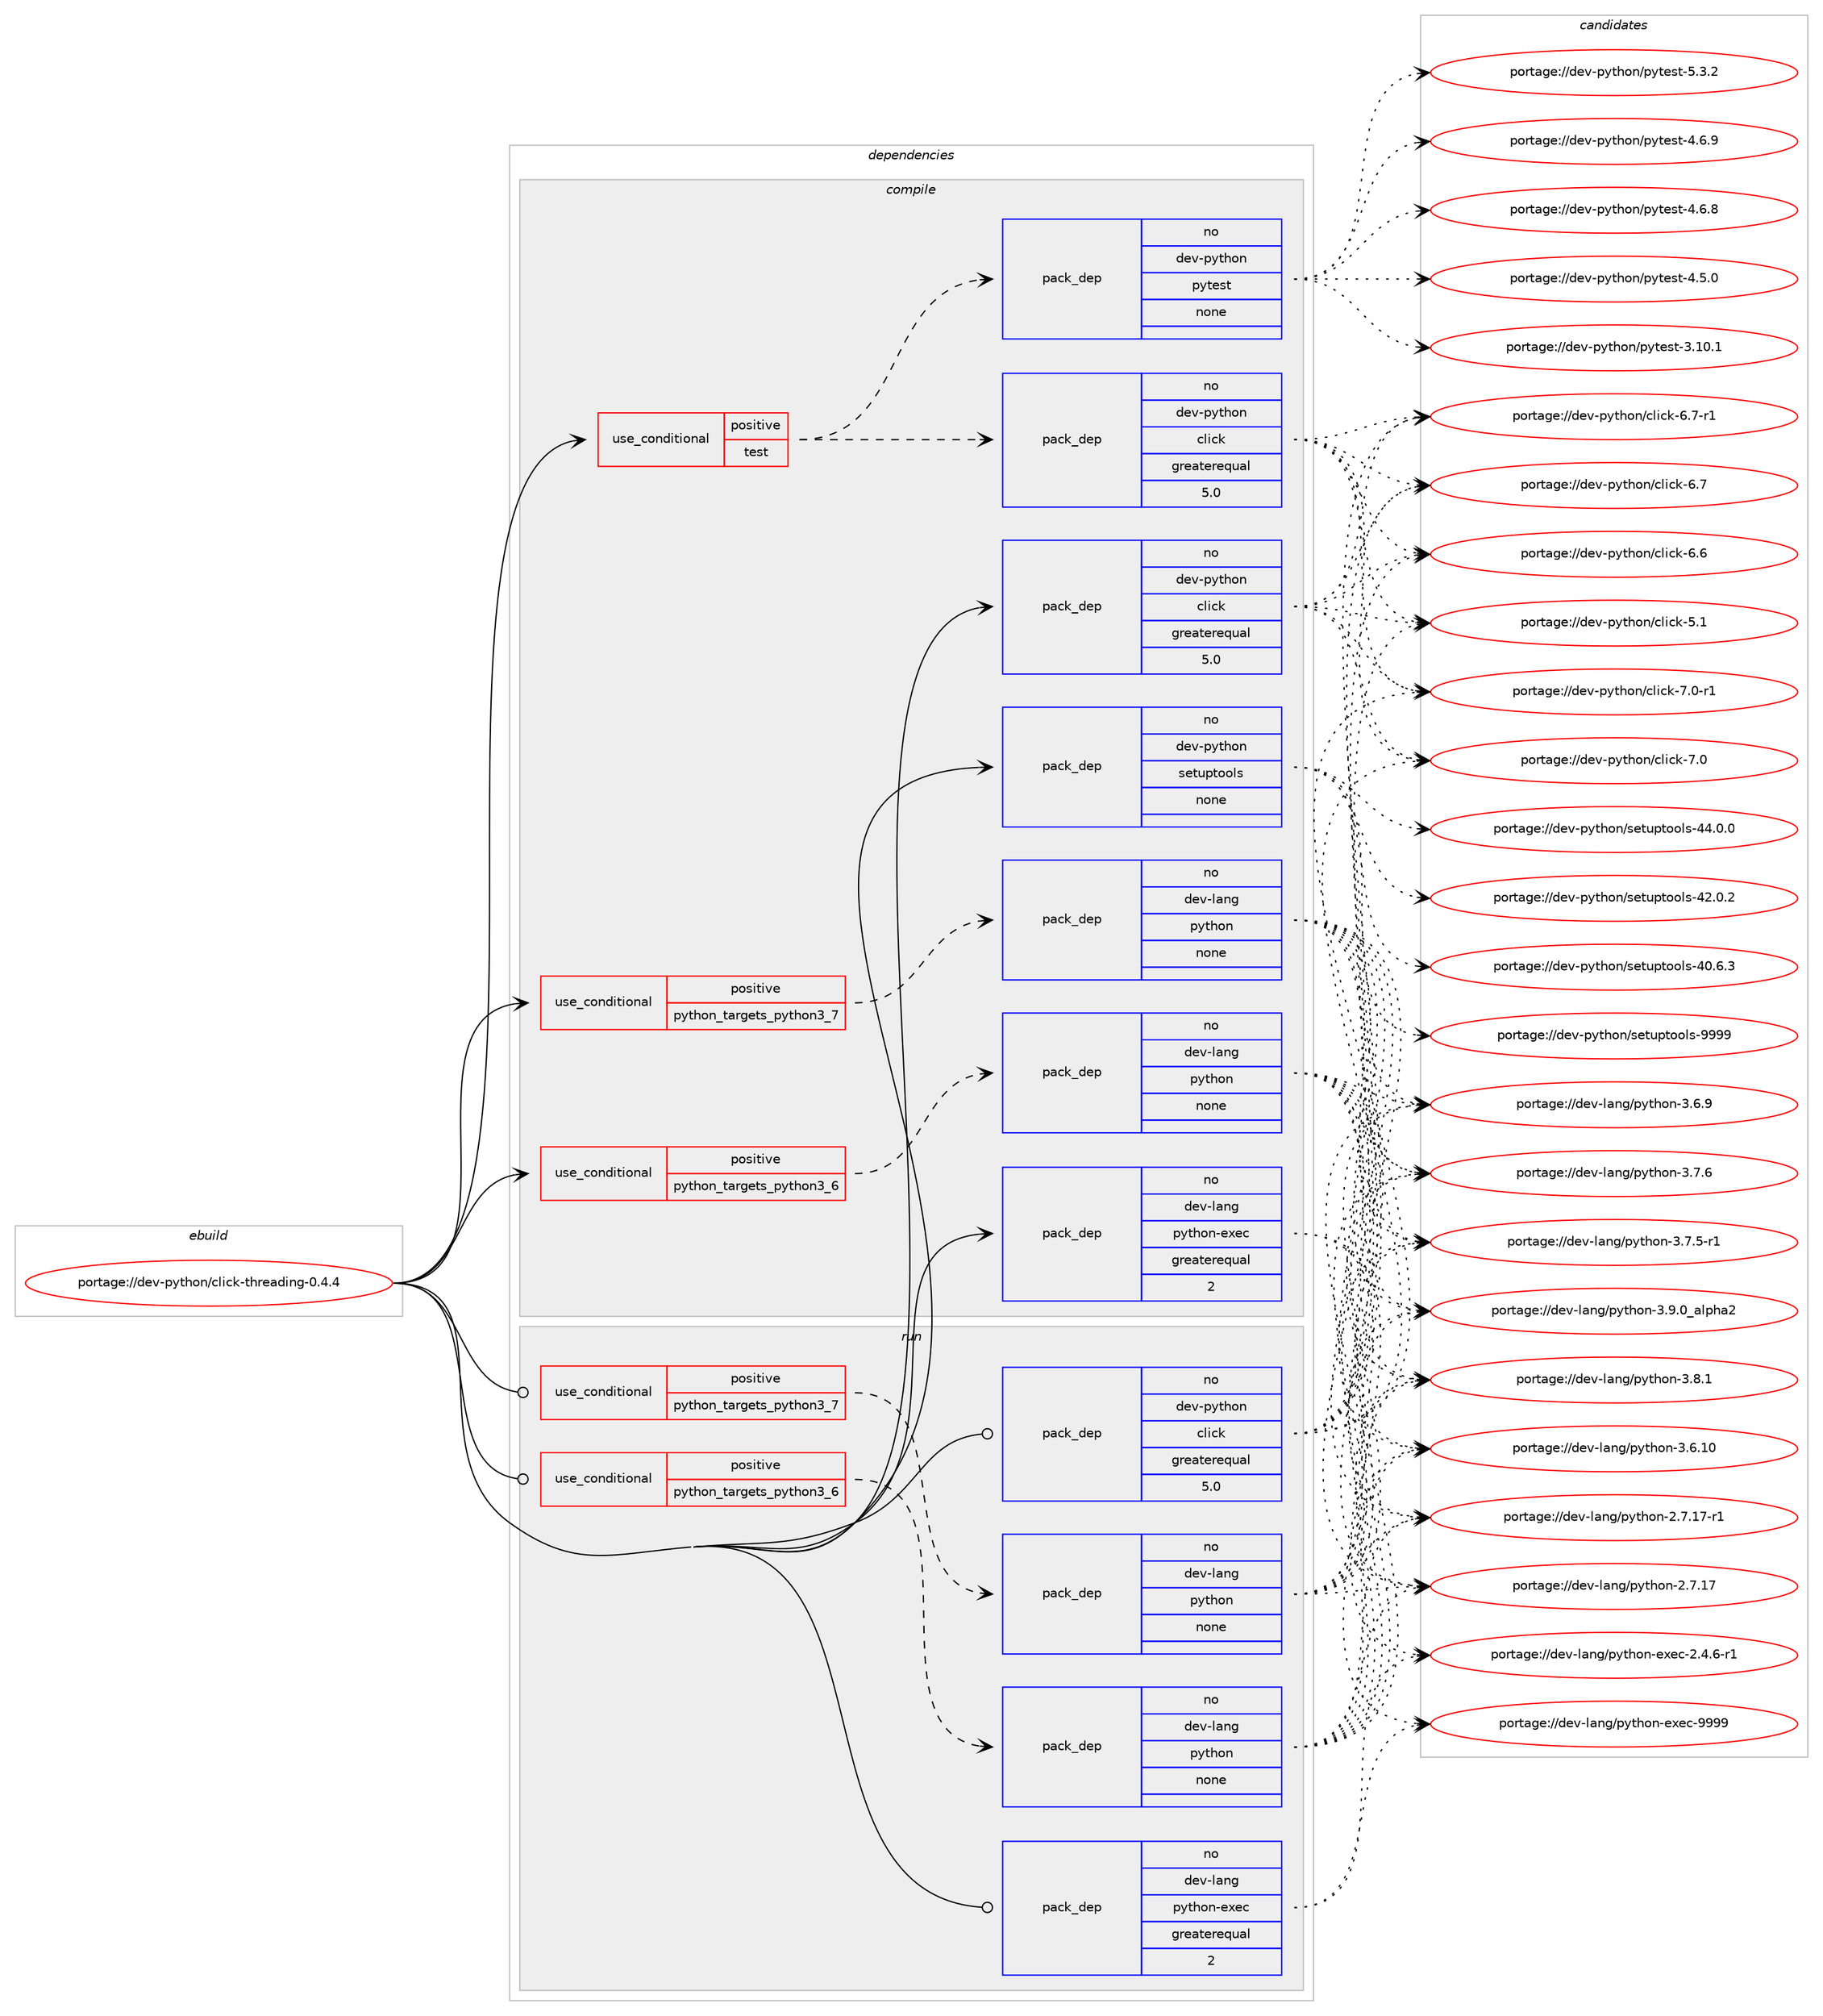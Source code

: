 digraph prolog {

# *************
# Graph options
# *************

newrank=true;
concentrate=true;
compound=true;
graph [rankdir=LR,fontname=Helvetica,fontsize=10,ranksep=1.5];#, ranksep=2.5, nodesep=0.2];
edge  [arrowhead=vee];
node  [fontname=Helvetica,fontsize=10];

# **********
# The ebuild
# **********

subgraph cluster_leftcol {
color=gray;
label=<<i>ebuild</i>>;
id [label="portage://dev-python/click-threading-0.4.4", color=red, width=4, href="../dev-python/click-threading-0.4.4.svg"];
}

# ****************
# The dependencies
# ****************

subgraph cluster_midcol {
color=gray;
label=<<i>dependencies</i>>;
subgraph cluster_compile {
fillcolor="#eeeeee";
style=filled;
label=<<i>compile</i>>;
subgraph cond117650 {
dependency466773 [label=<<TABLE BORDER="0" CELLBORDER="1" CELLSPACING="0" CELLPADDING="4"><TR><TD ROWSPAN="3" CELLPADDING="10">use_conditional</TD></TR><TR><TD>positive</TD></TR><TR><TD>python_targets_python3_6</TD></TR></TABLE>>, shape=none, color=red];
subgraph pack344116 {
dependency466774 [label=<<TABLE BORDER="0" CELLBORDER="1" CELLSPACING="0" CELLPADDING="4" WIDTH="220"><TR><TD ROWSPAN="6" CELLPADDING="30">pack_dep</TD></TR><TR><TD WIDTH="110">no</TD></TR><TR><TD>dev-lang</TD></TR><TR><TD>python</TD></TR><TR><TD>none</TD></TR><TR><TD></TD></TR></TABLE>>, shape=none, color=blue];
}
dependency466773:e -> dependency466774:w [weight=20,style="dashed",arrowhead="vee"];
}
id:e -> dependency466773:w [weight=20,style="solid",arrowhead="vee"];
subgraph cond117651 {
dependency466775 [label=<<TABLE BORDER="0" CELLBORDER="1" CELLSPACING="0" CELLPADDING="4"><TR><TD ROWSPAN="3" CELLPADDING="10">use_conditional</TD></TR><TR><TD>positive</TD></TR><TR><TD>python_targets_python3_7</TD></TR></TABLE>>, shape=none, color=red];
subgraph pack344117 {
dependency466776 [label=<<TABLE BORDER="0" CELLBORDER="1" CELLSPACING="0" CELLPADDING="4" WIDTH="220"><TR><TD ROWSPAN="6" CELLPADDING="30">pack_dep</TD></TR><TR><TD WIDTH="110">no</TD></TR><TR><TD>dev-lang</TD></TR><TR><TD>python</TD></TR><TR><TD>none</TD></TR><TR><TD></TD></TR></TABLE>>, shape=none, color=blue];
}
dependency466775:e -> dependency466776:w [weight=20,style="dashed",arrowhead="vee"];
}
id:e -> dependency466775:w [weight=20,style="solid",arrowhead="vee"];
subgraph cond117652 {
dependency466777 [label=<<TABLE BORDER="0" CELLBORDER="1" CELLSPACING="0" CELLPADDING="4"><TR><TD ROWSPAN="3" CELLPADDING="10">use_conditional</TD></TR><TR><TD>positive</TD></TR><TR><TD>test</TD></TR></TABLE>>, shape=none, color=red];
subgraph pack344118 {
dependency466778 [label=<<TABLE BORDER="0" CELLBORDER="1" CELLSPACING="0" CELLPADDING="4" WIDTH="220"><TR><TD ROWSPAN="6" CELLPADDING="30">pack_dep</TD></TR><TR><TD WIDTH="110">no</TD></TR><TR><TD>dev-python</TD></TR><TR><TD>pytest</TD></TR><TR><TD>none</TD></TR><TR><TD></TD></TR></TABLE>>, shape=none, color=blue];
}
dependency466777:e -> dependency466778:w [weight=20,style="dashed",arrowhead="vee"];
subgraph pack344119 {
dependency466779 [label=<<TABLE BORDER="0" CELLBORDER="1" CELLSPACING="0" CELLPADDING="4" WIDTH="220"><TR><TD ROWSPAN="6" CELLPADDING="30">pack_dep</TD></TR><TR><TD WIDTH="110">no</TD></TR><TR><TD>dev-python</TD></TR><TR><TD>click</TD></TR><TR><TD>greaterequal</TD></TR><TR><TD>5.0</TD></TR></TABLE>>, shape=none, color=blue];
}
dependency466777:e -> dependency466779:w [weight=20,style="dashed",arrowhead="vee"];
}
id:e -> dependency466777:w [weight=20,style="solid",arrowhead="vee"];
subgraph pack344120 {
dependency466780 [label=<<TABLE BORDER="0" CELLBORDER="1" CELLSPACING="0" CELLPADDING="4" WIDTH="220"><TR><TD ROWSPAN="6" CELLPADDING="30">pack_dep</TD></TR><TR><TD WIDTH="110">no</TD></TR><TR><TD>dev-lang</TD></TR><TR><TD>python-exec</TD></TR><TR><TD>greaterequal</TD></TR><TR><TD>2</TD></TR></TABLE>>, shape=none, color=blue];
}
id:e -> dependency466780:w [weight=20,style="solid",arrowhead="vee"];
subgraph pack344121 {
dependency466781 [label=<<TABLE BORDER="0" CELLBORDER="1" CELLSPACING="0" CELLPADDING="4" WIDTH="220"><TR><TD ROWSPAN="6" CELLPADDING="30">pack_dep</TD></TR><TR><TD WIDTH="110">no</TD></TR><TR><TD>dev-python</TD></TR><TR><TD>click</TD></TR><TR><TD>greaterequal</TD></TR><TR><TD>5.0</TD></TR></TABLE>>, shape=none, color=blue];
}
id:e -> dependency466781:w [weight=20,style="solid",arrowhead="vee"];
subgraph pack344122 {
dependency466782 [label=<<TABLE BORDER="0" CELLBORDER="1" CELLSPACING="0" CELLPADDING="4" WIDTH="220"><TR><TD ROWSPAN="6" CELLPADDING="30">pack_dep</TD></TR><TR><TD WIDTH="110">no</TD></TR><TR><TD>dev-python</TD></TR><TR><TD>setuptools</TD></TR><TR><TD>none</TD></TR><TR><TD></TD></TR></TABLE>>, shape=none, color=blue];
}
id:e -> dependency466782:w [weight=20,style="solid",arrowhead="vee"];
}
subgraph cluster_compileandrun {
fillcolor="#eeeeee";
style=filled;
label=<<i>compile and run</i>>;
}
subgraph cluster_run {
fillcolor="#eeeeee";
style=filled;
label=<<i>run</i>>;
subgraph cond117653 {
dependency466783 [label=<<TABLE BORDER="0" CELLBORDER="1" CELLSPACING="0" CELLPADDING="4"><TR><TD ROWSPAN="3" CELLPADDING="10">use_conditional</TD></TR><TR><TD>positive</TD></TR><TR><TD>python_targets_python3_6</TD></TR></TABLE>>, shape=none, color=red];
subgraph pack344123 {
dependency466784 [label=<<TABLE BORDER="0" CELLBORDER="1" CELLSPACING="0" CELLPADDING="4" WIDTH="220"><TR><TD ROWSPAN="6" CELLPADDING="30">pack_dep</TD></TR><TR><TD WIDTH="110">no</TD></TR><TR><TD>dev-lang</TD></TR><TR><TD>python</TD></TR><TR><TD>none</TD></TR><TR><TD></TD></TR></TABLE>>, shape=none, color=blue];
}
dependency466783:e -> dependency466784:w [weight=20,style="dashed",arrowhead="vee"];
}
id:e -> dependency466783:w [weight=20,style="solid",arrowhead="odot"];
subgraph cond117654 {
dependency466785 [label=<<TABLE BORDER="0" CELLBORDER="1" CELLSPACING="0" CELLPADDING="4"><TR><TD ROWSPAN="3" CELLPADDING="10">use_conditional</TD></TR><TR><TD>positive</TD></TR><TR><TD>python_targets_python3_7</TD></TR></TABLE>>, shape=none, color=red];
subgraph pack344124 {
dependency466786 [label=<<TABLE BORDER="0" CELLBORDER="1" CELLSPACING="0" CELLPADDING="4" WIDTH="220"><TR><TD ROWSPAN="6" CELLPADDING="30">pack_dep</TD></TR><TR><TD WIDTH="110">no</TD></TR><TR><TD>dev-lang</TD></TR><TR><TD>python</TD></TR><TR><TD>none</TD></TR><TR><TD></TD></TR></TABLE>>, shape=none, color=blue];
}
dependency466785:e -> dependency466786:w [weight=20,style="dashed",arrowhead="vee"];
}
id:e -> dependency466785:w [weight=20,style="solid",arrowhead="odot"];
subgraph pack344125 {
dependency466787 [label=<<TABLE BORDER="0" CELLBORDER="1" CELLSPACING="0" CELLPADDING="4" WIDTH="220"><TR><TD ROWSPAN="6" CELLPADDING="30">pack_dep</TD></TR><TR><TD WIDTH="110">no</TD></TR><TR><TD>dev-lang</TD></TR><TR><TD>python-exec</TD></TR><TR><TD>greaterequal</TD></TR><TR><TD>2</TD></TR></TABLE>>, shape=none, color=blue];
}
id:e -> dependency466787:w [weight=20,style="solid",arrowhead="odot"];
subgraph pack344126 {
dependency466788 [label=<<TABLE BORDER="0" CELLBORDER="1" CELLSPACING="0" CELLPADDING="4" WIDTH="220"><TR><TD ROWSPAN="6" CELLPADDING="30">pack_dep</TD></TR><TR><TD WIDTH="110">no</TD></TR><TR><TD>dev-python</TD></TR><TR><TD>click</TD></TR><TR><TD>greaterequal</TD></TR><TR><TD>5.0</TD></TR></TABLE>>, shape=none, color=blue];
}
id:e -> dependency466788:w [weight=20,style="solid",arrowhead="odot"];
}
}

# **************
# The candidates
# **************

subgraph cluster_choices {
rank=same;
color=gray;
label=<<i>candidates</i>>;

subgraph choice344116 {
color=black;
nodesep=1;
choice10010111845108971101034711212111610411111045514657464895971081121049750 [label="portage://dev-lang/python-3.9.0_alpha2", color=red, width=4,href="../dev-lang/python-3.9.0_alpha2.svg"];
choice100101118451089711010347112121116104111110455146564649 [label="portage://dev-lang/python-3.8.1", color=red, width=4,href="../dev-lang/python-3.8.1.svg"];
choice100101118451089711010347112121116104111110455146554654 [label="portage://dev-lang/python-3.7.6", color=red, width=4,href="../dev-lang/python-3.7.6.svg"];
choice1001011184510897110103471121211161041111104551465546534511449 [label="portage://dev-lang/python-3.7.5-r1", color=red, width=4,href="../dev-lang/python-3.7.5-r1.svg"];
choice100101118451089711010347112121116104111110455146544657 [label="portage://dev-lang/python-3.6.9", color=red, width=4,href="../dev-lang/python-3.6.9.svg"];
choice10010111845108971101034711212111610411111045514654464948 [label="portage://dev-lang/python-3.6.10", color=red, width=4,href="../dev-lang/python-3.6.10.svg"];
choice100101118451089711010347112121116104111110455046554649554511449 [label="portage://dev-lang/python-2.7.17-r1", color=red, width=4,href="../dev-lang/python-2.7.17-r1.svg"];
choice10010111845108971101034711212111610411111045504655464955 [label="portage://dev-lang/python-2.7.17", color=red, width=4,href="../dev-lang/python-2.7.17.svg"];
dependency466774:e -> choice10010111845108971101034711212111610411111045514657464895971081121049750:w [style=dotted,weight="100"];
dependency466774:e -> choice100101118451089711010347112121116104111110455146564649:w [style=dotted,weight="100"];
dependency466774:e -> choice100101118451089711010347112121116104111110455146554654:w [style=dotted,weight="100"];
dependency466774:e -> choice1001011184510897110103471121211161041111104551465546534511449:w [style=dotted,weight="100"];
dependency466774:e -> choice100101118451089711010347112121116104111110455146544657:w [style=dotted,weight="100"];
dependency466774:e -> choice10010111845108971101034711212111610411111045514654464948:w [style=dotted,weight="100"];
dependency466774:e -> choice100101118451089711010347112121116104111110455046554649554511449:w [style=dotted,weight="100"];
dependency466774:e -> choice10010111845108971101034711212111610411111045504655464955:w [style=dotted,weight="100"];
}
subgraph choice344117 {
color=black;
nodesep=1;
choice10010111845108971101034711212111610411111045514657464895971081121049750 [label="portage://dev-lang/python-3.9.0_alpha2", color=red, width=4,href="../dev-lang/python-3.9.0_alpha2.svg"];
choice100101118451089711010347112121116104111110455146564649 [label="portage://dev-lang/python-3.8.1", color=red, width=4,href="../dev-lang/python-3.8.1.svg"];
choice100101118451089711010347112121116104111110455146554654 [label="portage://dev-lang/python-3.7.6", color=red, width=4,href="../dev-lang/python-3.7.6.svg"];
choice1001011184510897110103471121211161041111104551465546534511449 [label="portage://dev-lang/python-3.7.5-r1", color=red, width=4,href="../dev-lang/python-3.7.5-r1.svg"];
choice100101118451089711010347112121116104111110455146544657 [label="portage://dev-lang/python-3.6.9", color=red, width=4,href="../dev-lang/python-3.6.9.svg"];
choice10010111845108971101034711212111610411111045514654464948 [label="portage://dev-lang/python-3.6.10", color=red, width=4,href="../dev-lang/python-3.6.10.svg"];
choice100101118451089711010347112121116104111110455046554649554511449 [label="portage://dev-lang/python-2.7.17-r1", color=red, width=4,href="../dev-lang/python-2.7.17-r1.svg"];
choice10010111845108971101034711212111610411111045504655464955 [label="portage://dev-lang/python-2.7.17", color=red, width=4,href="../dev-lang/python-2.7.17.svg"];
dependency466776:e -> choice10010111845108971101034711212111610411111045514657464895971081121049750:w [style=dotted,weight="100"];
dependency466776:e -> choice100101118451089711010347112121116104111110455146564649:w [style=dotted,weight="100"];
dependency466776:e -> choice100101118451089711010347112121116104111110455146554654:w [style=dotted,weight="100"];
dependency466776:e -> choice1001011184510897110103471121211161041111104551465546534511449:w [style=dotted,weight="100"];
dependency466776:e -> choice100101118451089711010347112121116104111110455146544657:w [style=dotted,weight="100"];
dependency466776:e -> choice10010111845108971101034711212111610411111045514654464948:w [style=dotted,weight="100"];
dependency466776:e -> choice100101118451089711010347112121116104111110455046554649554511449:w [style=dotted,weight="100"];
dependency466776:e -> choice10010111845108971101034711212111610411111045504655464955:w [style=dotted,weight="100"];
}
subgraph choice344118 {
color=black;
nodesep=1;
choice1001011184511212111610411111047112121116101115116455346514650 [label="portage://dev-python/pytest-5.3.2", color=red, width=4,href="../dev-python/pytest-5.3.2.svg"];
choice1001011184511212111610411111047112121116101115116455246544657 [label="portage://dev-python/pytest-4.6.9", color=red, width=4,href="../dev-python/pytest-4.6.9.svg"];
choice1001011184511212111610411111047112121116101115116455246544656 [label="portage://dev-python/pytest-4.6.8", color=red, width=4,href="../dev-python/pytest-4.6.8.svg"];
choice1001011184511212111610411111047112121116101115116455246534648 [label="portage://dev-python/pytest-4.5.0", color=red, width=4,href="../dev-python/pytest-4.5.0.svg"];
choice100101118451121211161041111104711212111610111511645514649484649 [label="portage://dev-python/pytest-3.10.1", color=red, width=4,href="../dev-python/pytest-3.10.1.svg"];
dependency466778:e -> choice1001011184511212111610411111047112121116101115116455346514650:w [style=dotted,weight="100"];
dependency466778:e -> choice1001011184511212111610411111047112121116101115116455246544657:w [style=dotted,weight="100"];
dependency466778:e -> choice1001011184511212111610411111047112121116101115116455246544656:w [style=dotted,weight="100"];
dependency466778:e -> choice1001011184511212111610411111047112121116101115116455246534648:w [style=dotted,weight="100"];
dependency466778:e -> choice100101118451121211161041111104711212111610111511645514649484649:w [style=dotted,weight="100"];
}
subgraph choice344119 {
color=black;
nodesep=1;
choice10010111845112121116104111110479910810599107455546484511449 [label="portage://dev-python/click-7.0-r1", color=red, width=4,href="../dev-python/click-7.0-r1.svg"];
choice1001011184511212111610411111047991081059910745554648 [label="portage://dev-python/click-7.0", color=red, width=4,href="../dev-python/click-7.0.svg"];
choice10010111845112121116104111110479910810599107455446554511449 [label="portage://dev-python/click-6.7-r1", color=red, width=4,href="../dev-python/click-6.7-r1.svg"];
choice1001011184511212111610411111047991081059910745544655 [label="portage://dev-python/click-6.7", color=red, width=4,href="../dev-python/click-6.7.svg"];
choice1001011184511212111610411111047991081059910745544654 [label="portage://dev-python/click-6.6", color=red, width=4,href="../dev-python/click-6.6.svg"];
choice1001011184511212111610411111047991081059910745534649 [label="portage://dev-python/click-5.1", color=red, width=4,href="../dev-python/click-5.1.svg"];
dependency466779:e -> choice10010111845112121116104111110479910810599107455546484511449:w [style=dotted,weight="100"];
dependency466779:e -> choice1001011184511212111610411111047991081059910745554648:w [style=dotted,weight="100"];
dependency466779:e -> choice10010111845112121116104111110479910810599107455446554511449:w [style=dotted,weight="100"];
dependency466779:e -> choice1001011184511212111610411111047991081059910745544655:w [style=dotted,weight="100"];
dependency466779:e -> choice1001011184511212111610411111047991081059910745544654:w [style=dotted,weight="100"];
dependency466779:e -> choice1001011184511212111610411111047991081059910745534649:w [style=dotted,weight="100"];
}
subgraph choice344120 {
color=black;
nodesep=1;
choice10010111845108971101034711212111610411111045101120101994557575757 [label="portage://dev-lang/python-exec-9999", color=red, width=4,href="../dev-lang/python-exec-9999.svg"];
choice10010111845108971101034711212111610411111045101120101994550465246544511449 [label="portage://dev-lang/python-exec-2.4.6-r1", color=red, width=4,href="../dev-lang/python-exec-2.4.6-r1.svg"];
dependency466780:e -> choice10010111845108971101034711212111610411111045101120101994557575757:w [style=dotted,weight="100"];
dependency466780:e -> choice10010111845108971101034711212111610411111045101120101994550465246544511449:w [style=dotted,weight="100"];
}
subgraph choice344121 {
color=black;
nodesep=1;
choice10010111845112121116104111110479910810599107455546484511449 [label="portage://dev-python/click-7.0-r1", color=red, width=4,href="../dev-python/click-7.0-r1.svg"];
choice1001011184511212111610411111047991081059910745554648 [label="portage://dev-python/click-7.0", color=red, width=4,href="../dev-python/click-7.0.svg"];
choice10010111845112121116104111110479910810599107455446554511449 [label="portage://dev-python/click-6.7-r1", color=red, width=4,href="../dev-python/click-6.7-r1.svg"];
choice1001011184511212111610411111047991081059910745544655 [label="portage://dev-python/click-6.7", color=red, width=4,href="../dev-python/click-6.7.svg"];
choice1001011184511212111610411111047991081059910745544654 [label="portage://dev-python/click-6.6", color=red, width=4,href="../dev-python/click-6.6.svg"];
choice1001011184511212111610411111047991081059910745534649 [label="portage://dev-python/click-5.1", color=red, width=4,href="../dev-python/click-5.1.svg"];
dependency466781:e -> choice10010111845112121116104111110479910810599107455546484511449:w [style=dotted,weight="100"];
dependency466781:e -> choice1001011184511212111610411111047991081059910745554648:w [style=dotted,weight="100"];
dependency466781:e -> choice10010111845112121116104111110479910810599107455446554511449:w [style=dotted,weight="100"];
dependency466781:e -> choice1001011184511212111610411111047991081059910745544655:w [style=dotted,weight="100"];
dependency466781:e -> choice1001011184511212111610411111047991081059910745544654:w [style=dotted,weight="100"];
dependency466781:e -> choice1001011184511212111610411111047991081059910745534649:w [style=dotted,weight="100"];
}
subgraph choice344122 {
color=black;
nodesep=1;
choice10010111845112121116104111110471151011161171121161111111081154557575757 [label="portage://dev-python/setuptools-9999", color=red, width=4,href="../dev-python/setuptools-9999.svg"];
choice100101118451121211161041111104711510111611711211611111110811545525246484648 [label="portage://dev-python/setuptools-44.0.0", color=red, width=4,href="../dev-python/setuptools-44.0.0.svg"];
choice100101118451121211161041111104711510111611711211611111110811545525046484650 [label="portage://dev-python/setuptools-42.0.2", color=red, width=4,href="../dev-python/setuptools-42.0.2.svg"];
choice100101118451121211161041111104711510111611711211611111110811545524846544651 [label="portage://dev-python/setuptools-40.6.3", color=red, width=4,href="../dev-python/setuptools-40.6.3.svg"];
dependency466782:e -> choice10010111845112121116104111110471151011161171121161111111081154557575757:w [style=dotted,weight="100"];
dependency466782:e -> choice100101118451121211161041111104711510111611711211611111110811545525246484648:w [style=dotted,weight="100"];
dependency466782:e -> choice100101118451121211161041111104711510111611711211611111110811545525046484650:w [style=dotted,weight="100"];
dependency466782:e -> choice100101118451121211161041111104711510111611711211611111110811545524846544651:w [style=dotted,weight="100"];
}
subgraph choice344123 {
color=black;
nodesep=1;
choice10010111845108971101034711212111610411111045514657464895971081121049750 [label="portage://dev-lang/python-3.9.0_alpha2", color=red, width=4,href="../dev-lang/python-3.9.0_alpha2.svg"];
choice100101118451089711010347112121116104111110455146564649 [label="portage://dev-lang/python-3.8.1", color=red, width=4,href="../dev-lang/python-3.8.1.svg"];
choice100101118451089711010347112121116104111110455146554654 [label="portage://dev-lang/python-3.7.6", color=red, width=4,href="../dev-lang/python-3.7.6.svg"];
choice1001011184510897110103471121211161041111104551465546534511449 [label="portage://dev-lang/python-3.7.5-r1", color=red, width=4,href="../dev-lang/python-3.7.5-r1.svg"];
choice100101118451089711010347112121116104111110455146544657 [label="portage://dev-lang/python-3.6.9", color=red, width=4,href="../dev-lang/python-3.6.9.svg"];
choice10010111845108971101034711212111610411111045514654464948 [label="portage://dev-lang/python-3.6.10", color=red, width=4,href="../dev-lang/python-3.6.10.svg"];
choice100101118451089711010347112121116104111110455046554649554511449 [label="portage://dev-lang/python-2.7.17-r1", color=red, width=4,href="../dev-lang/python-2.7.17-r1.svg"];
choice10010111845108971101034711212111610411111045504655464955 [label="portage://dev-lang/python-2.7.17", color=red, width=4,href="../dev-lang/python-2.7.17.svg"];
dependency466784:e -> choice10010111845108971101034711212111610411111045514657464895971081121049750:w [style=dotted,weight="100"];
dependency466784:e -> choice100101118451089711010347112121116104111110455146564649:w [style=dotted,weight="100"];
dependency466784:e -> choice100101118451089711010347112121116104111110455146554654:w [style=dotted,weight="100"];
dependency466784:e -> choice1001011184510897110103471121211161041111104551465546534511449:w [style=dotted,weight="100"];
dependency466784:e -> choice100101118451089711010347112121116104111110455146544657:w [style=dotted,weight="100"];
dependency466784:e -> choice10010111845108971101034711212111610411111045514654464948:w [style=dotted,weight="100"];
dependency466784:e -> choice100101118451089711010347112121116104111110455046554649554511449:w [style=dotted,weight="100"];
dependency466784:e -> choice10010111845108971101034711212111610411111045504655464955:w [style=dotted,weight="100"];
}
subgraph choice344124 {
color=black;
nodesep=1;
choice10010111845108971101034711212111610411111045514657464895971081121049750 [label="portage://dev-lang/python-3.9.0_alpha2", color=red, width=4,href="../dev-lang/python-3.9.0_alpha2.svg"];
choice100101118451089711010347112121116104111110455146564649 [label="portage://dev-lang/python-3.8.1", color=red, width=4,href="../dev-lang/python-3.8.1.svg"];
choice100101118451089711010347112121116104111110455146554654 [label="portage://dev-lang/python-3.7.6", color=red, width=4,href="../dev-lang/python-3.7.6.svg"];
choice1001011184510897110103471121211161041111104551465546534511449 [label="portage://dev-lang/python-3.7.5-r1", color=red, width=4,href="../dev-lang/python-3.7.5-r1.svg"];
choice100101118451089711010347112121116104111110455146544657 [label="portage://dev-lang/python-3.6.9", color=red, width=4,href="../dev-lang/python-3.6.9.svg"];
choice10010111845108971101034711212111610411111045514654464948 [label="portage://dev-lang/python-3.6.10", color=red, width=4,href="../dev-lang/python-3.6.10.svg"];
choice100101118451089711010347112121116104111110455046554649554511449 [label="portage://dev-lang/python-2.7.17-r1", color=red, width=4,href="../dev-lang/python-2.7.17-r1.svg"];
choice10010111845108971101034711212111610411111045504655464955 [label="portage://dev-lang/python-2.7.17", color=red, width=4,href="../dev-lang/python-2.7.17.svg"];
dependency466786:e -> choice10010111845108971101034711212111610411111045514657464895971081121049750:w [style=dotted,weight="100"];
dependency466786:e -> choice100101118451089711010347112121116104111110455146564649:w [style=dotted,weight="100"];
dependency466786:e -> choice100101118451089711010347112121116104111110455146554654:w [style=dotted,weight="100"];
dependency466786:e -> choice1001011184510897110103471121211161041111104551465546534511449:w [style=dotted,weight="100"];
dependency466786:e -> choice100101118451089711010347112121116104111110455146544657:w [style=dotted,weight="100"];
dependency466786:e -> choice10010111845108971101034711212111610411111045514654464948:w [style=dotted,weight="100"];
dependency466786:e -> choice100101118451089711010347112121116104111110455046554649554511449:w [style=dotted,weight="100"];
dependency466786:e -> choice10010111845108971101034711212111610411111045504655464955:w [style=dotted,weight="100"];
}
subgraph choice344125 {
color=black;
nodesep=1;
choice10010111845108971101034711212111610411111045101120101994557575757 [label="portage://dev-lang/python-exec-9999", color=red, width=4,href="../dev-lang/python-exec-9999.svg"];
choice10010111845108971101034711212111610411111045101120101994550465246544511449 [label="portage://dev-lang/python-exec-2.4.6-r1", color=red, width=4,href="../dev-lang/python-exec-2.4.6-r1.svg"];
dependency466787:e -> choice10010111845108971101034711212111610411111045101120101994557575757:w [style=dotted,weight="100"];
dependency466787:e -> choice10010111845108971101034711212111610411111045101120101994550465246544511449:w [style=dotted,weight="100"];
}
subgraph choice344126 {
color=black;
nodesep=1;
choice10010111845112121116104111110479910810599107455546484511449 [label="portage://dev-python/click-7.0-r1", color=red, width=4,href="../dev-python/click-7.0-r1.svg"];
choice1001011184511212111610411111047991081059910745554648 [label="portage://dev-python/click-7.0", color=red, width=4,href="../dev-python/click-7.0.svg"];
choice10010111845112121116104111110479910810599107455446554511449 [label="portage://dev-python/click-6.7-r1", color=red, width=4,href="../dev-python/click-6.7-r1.svg"];
choice1001011184511212111610411111047991081059910745544655 [label="portage://dev-python/click-6.7", color=red, width=4,href="../dev-python/click-6.7.svg"];
choice1001011184511212111610411111047991081059910745544654 [label="portage://dev-python/click-6.6", color=red, width=4,href="../dev-python/click-6.6.svg"];
choice1001011184511212111610411111047991081059910745534649 [label="portage://dev-python/click-5.1", color=red, width=4,href="../dev-python/click-5.1.svg"];
dependency466788:e -> choice10010111845112121116104111110479910810599107455546484511449:w [style=dotted,weight="100"];
dependency466788:e -> choice1001011184511212111610411111047991081059910745554648:w [style=dotted,weight="100"];
dependency466788:e -> choice10010111845112121116104111110479910810599107455446554511449:w [style=dotted,weight="100"];
dependency466788:e -> choice1001011184511212111610411111047991081059910745544655:w [style=dotted,weight="100"];
dependency466788:e -> choice1001011184511212111610411111047991081059910745544654:w [style=dotted,weight="100"];
dependency466788:e -> choice1001011184511212111610411111047991081059910745534649:w [style=dotted,weight="100"];
}
}

}
